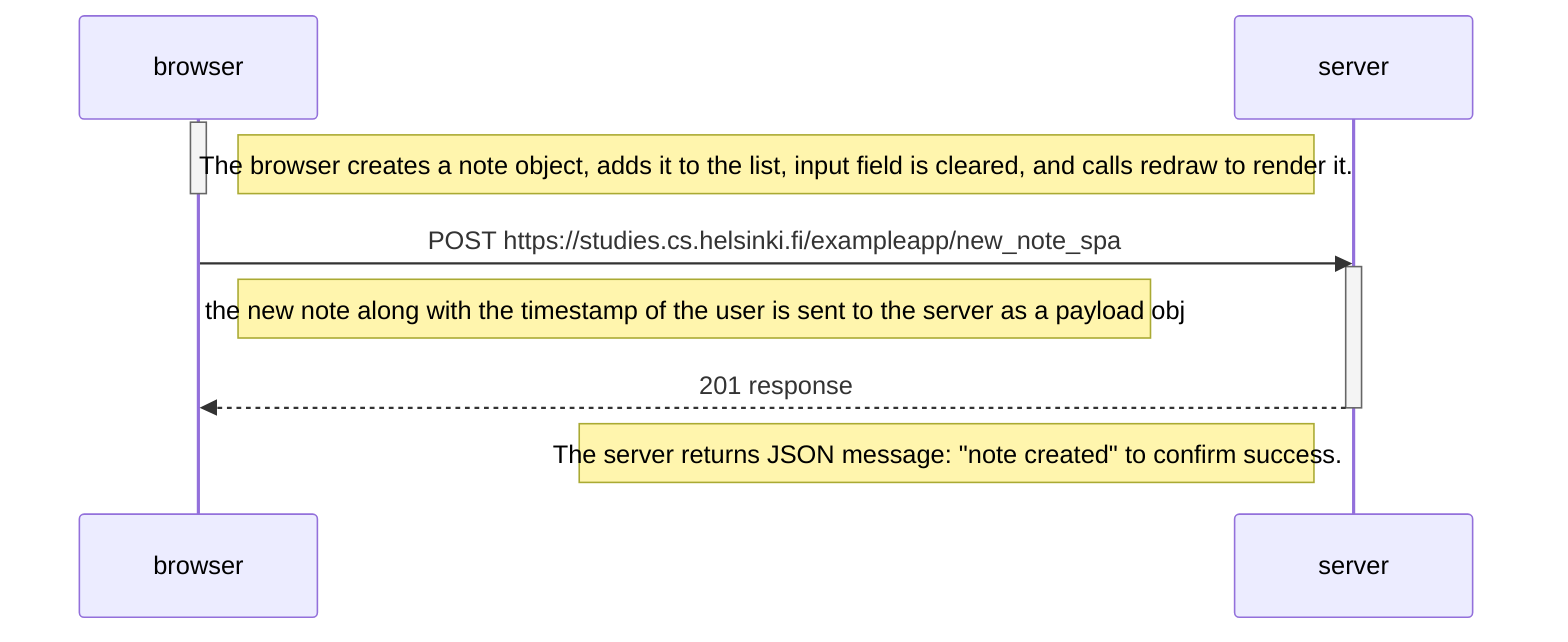 sequenceDiagram
    participant browser
    participant server

    activate browser
    Note right of browser: The browser creates a note object, adds it to the list, input field is cleared, and calls redraw to render it.
    deactivate browser
    browser ->> server: POST https://studies.cs.helsinki.fi/exampleapp/new_note_spa
    activate server
    Note right of browser: the new note along with the timestamp of the user is sent to the server as a payload obj
        server -->> browser: 201 response
    deactivate server
    Note left of server: The server returns JSON message: "note created" to confirm success.